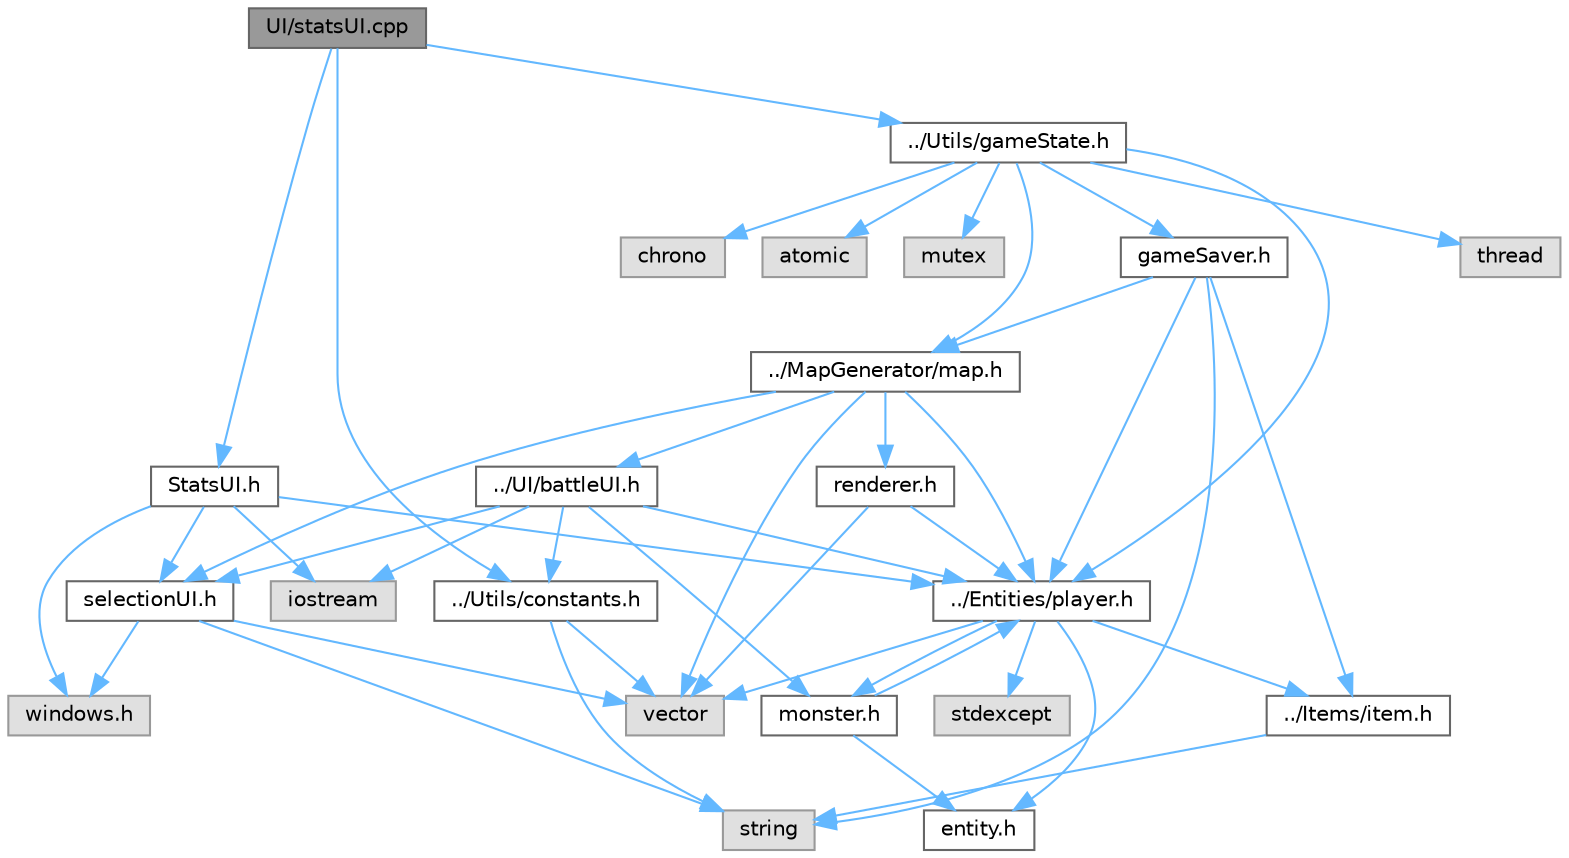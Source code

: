 digraph "UI/statsUI.cpp"
{
 // LATEX_PDF_SIZE
  bgcolor="transparent";
  edge [fontname=Helvetica,fontsize=10,labelfontname=Helvetica,labelfontsize=10];
  node [fontname=Helvetica,fontsize=10,shape=box,height=0.2,width=0.4];
  Node1 [id="Node000001",label="UI/statsUI.cpp",height=0.2,width=0.4,color="gray40", fillcolor="grey60", style="filled", fontcolor="black",tooltip=" "];
  Node1 -> Node2 [id="edge44_Node000001_Node000002",color="steelblue1",style="solid",tooltip=" "];
  Node2 [id="Node000002",label="StatsUI.h",height=0.2,width=0.4,color="grey40", fillcolor="white", style="filled",URL="$stats_u_i_8h.html",tooltip=" "];
  Node2 -> Node3 [id="edge45_Node000002_Node000003",color="steelblue1",style="solid",tooltip=" "];
  Node3 [id="Node000003",label="selectionUI.h",height=0.2,width=0.4,color="grey40", fillcolor="white", style="filled",URL="$selection_u_i_8h.html",tooltip=" "];
  Node3 -> Node4 [id="edge46_Node000003_Node000004",color="steelblue1",style="solid",tooltip=" "];
  Node4 [id="Node000004",label="windows.h",height=0.2,width=0.4,color="grey60", fillcolor="#E0E0E0", style="filled",tooltip=" "];
  Node3 -> Node5 [id="edge47_Node000003_Node000005",color="steelblue1",style="solid",tooltip=" "];
  Node5 [id="Node000005",label="vector",height=0.2,width=0.4,color="grey60", fillcolor="#E0E0E0", style="filled",tooltip=" "];
  Node3 -> Node6 [id="edge48_Node000003_Node000006",color="steelblue1",style="solid",tooltip=" "];
  Node6 [id="Node000006",label="string",height=0.2,width=0.4,color="grey60", fillcolor="#E0E0E0", style="filled",tooltip=" "];
  Node2 -> Node7 [id="edge49_Node000002_Node000007",color="steelblue1",style="solid",tooltip=" "];
  Node7 [id="Node000007",label="../Entities/player.h",height=0.2,width=0.4,color="grey40", fillcolor="white", style="filled",URL="$player_8h.html",tooltip=" "];
  Node7 -> Node8 [id="edge50_Node000007_Node000008",color="steelblue1",style="solid",tooltip=" "];
  Node8 [id="Node000008",label="entity.h",height=0.2,width=0.4,color="grey40", fillcolor="white", style="filled",URL="$entity_8h.html",tooltip=" "];
  Node7 -> Node9 [id="edge51_Node000007_Node000009",color="steelblue1",style="solid",tooltip=" "];
  Node9 [id="Node000009",label="monster.h",height=0.2,width=0.4,color="grey40", fillcolor="white", style="filled",URL="$monster_8h.html",tooltip=" "];
  Node9 -> Node8 [id="edge52_Node000009_Node000008",color="steelblue1",style="solid",tooltip=" "];
  Node9 -> Node7 [id="edge53_Node000009_Node000007",color="steelblue1",style="solid",tooltip=" "];
  Node7 -> Node10 [id="edge54_Node000007_Node000010",color="steelblue1",style="solid",tooltip=" "];
  Node10 [id="Node000010",label="../Items/item.h",height=0.2,width=0.4,color="grey40", fillcolor="white", style="filled",URL="$item_8h.html",tooltip=" "];
  Node10 -> Node6 [id="edge55_Node000010_Node000006",color="steelblue1",style="solid",tooltip=" "];
  Node7 -> Node5 [id="edge56_Node000007_Node000005",color="steelblue1",style="solid",tooltip=" "];
  Node7 -> Node11 [id="edge57_Node000007_Node000011",color="steelblue1",style="solid",tooltip=" "];
  Node11 [id="Node000011",label="stdexcept",height=0.2,width=0.4,color="grey60", fillcolor="#E0E0E0", style="filled",tooltip=" "];
  Node2 -> Node4 [id="edge58_Node000002_Node000004",color="steelblue1",style="solid",tooltip=" "];
  Node2 -> Node12 [id="edge59_Node000002_Node000012",color="steelblue1",style="solid",tooltip=" "];
  Node12 [id="Node000012",label="iostream",height=0.2,width=0.4,color="grey60", fillcolor="#E0E0E0", style="filled",tooltip=" "];
  Node1 -> Node13 [id="edge60_Node000001_Node000013",color="steelblue1",style="solid",tooltip=" "];
  Node13 [id="Node000013",label="../Utils/constants.h",height=0.2,width=0.4,color="grey40", fillcolor="white", style="filled",URL="$constants_8h.html",tooltip=" "];
  Node13 -> Node6 [id="edge61_Node000013_Node000006",color="steelblue1",style="solid",tooltip=" "];
  Node13 -> Node5 [id="edge62_Node000013_Node000005",color="steelblue1",style="solid",tooltip=" "];
  Node1 -> Node14 [id="edge63_Node000001_Node000014",color="steelblue1",style="solid",tooltip=" "];
  Node14 [id="Node000014",label="../Utils/gameState.h",height=0.2,width=0.4,color="grey40", fillcolor="white", style="filled",URL="$game_state_8h.html",tooltip=" "];
  Node14 -> Node15 [id="edge64_Node000014_Node000015",color="steelblue1",style="solid",tooltip=" "];
  Node15 [id="Node000015",label="thread",height=0.2,width=0.4,color="grey60", fillcolor="#E0E0E0", style="filled",tooltip=" "];
  Node14 -> Node16 [id="edge65_Node000014_Node000016",color="steelblue1",style="solid",tooltip=" "];
  Node16 [id="Node000016",label="chrono",height=0.2,width=0.4,color="grey60", fillcolor="#E0E0E0", style="filled",tooltip=" "];
  Node14 -> Node17 [id="edge66_Node000014_Node000017",color="steelblue1",style="solid",tooltip=" "];
  Node17 [id="Node000017",label="atomic",height=0.2,width=0.4,color="grey60", fillcolor="#E0E0E0", style="filled",tooltip=" "];
  Node14 -> Node18 [id="edge67_Node000014_Node000018",color="steelblue1",style="solid",tooltip=" "];
  Node18 [id="Node000018",label="mutex",height=0.2,width=0.4,color="grey60", fillcolor="#E0E0E0", style="filled",tooltip=" "];
  Node14 -> Node19 [id="edge68_Node000014_Node000019",color="steelblue1",style="solid",tooltip=" "];
  Node19 [id="Node000019",label="../MapGenerator/map.h",height=0.2,width=0.4,color="grey40", fillcolor="white", style="filled",URL="$map_8h.html",tooltip=" "];
  Node19 -> Node5 [id="edge69_Node000019_Node000005",color="steelblue1",style="solid",tooltip=" "];
  Node19 -> Node7 [id="edge70_Node000019_Node000007",color="steelblue1",style="solid",tooltip=" "];
  Node19 -> Node20 [id="edge71_Node000019_Node000020",color="steelblue1",style="solid",tooltip=" "];
  Node20 [id="Node000020",label="renderer.h",height=0.2,width=0.4,color="grey40", fillcolor="white", style="filled",URL="$renderer_8h.html",tooltip=" "];
  Node20 -> Node7 [id="edge72_Node000020_Node000007",color="steelblue1",style="solid",tooltip=" "];
  Node20 -> Node5 [id="edge73_Node000020_Node000005",color="steelblue1",style="solid",tooltip=" "];
  Node19 -> Node3 [id="edge74_Node000019_Node000003",color="steelblue1",style="solid",tooltip=" "];
  Node19 -> Node21 [id="edge75_Node000019_Node000021",color="steelblue1",style="solid",tooltip=" "];
  Node21 [id="Node000021",label="../UI/battleUI.h",height=0.2,width=0.4,color="grey40", fillcolor="white", style="filled",URL="$battle_u_i_8h.html",tooltip=" "];
  Node21 -> Node12 [id="edge76_Node000021_Node000012",color="steelblue1",style="solid",tooltip=" "];
  Node21 -> Node3 [id="edge77_Node000021_Node000003",color="steelblue1",style="solid",tooltip=" "];
  Node21 -> Node7 [id="edge78_Node000021_Node000007",color="steelblue1",style="solid",tooltip=" "];
  Node21 -> Node9 [id="edge79_Node000021_Node000009",color="steelblue1",style="solid",tooltip=" "];
  Node21 -> Node13 [id="edge80_Node000021_Node000013",color="steelblue1",style="solid",tooltip=" "];
  Node14 -> Node7 [id="edge81_Node000014_Node000007",color="steelblue1",style="solid",tooltip=" "];
  Node14 -> Node22 [id="edge82_Node000014_Node000022",color="steelblue1",style="solid",tooltip=" "];
  Node22 [id="Node000022",label="gameSaver.h",height=0.2,width=0.4,color="grey40", fillcolor="white", style="filled",URL="$game_saver_8h.html",tooltip=" "];
  Node22 -> Node6 [id="edge83_Node000022_Node000006",color="steelblue1",style="solid",tooltip=" "];
  Node22 -> Node7 [id="edge84_Node000022_Node000007",color="steelblue1",style="solid",tooltip=" "];
  Node22 -> Node19 [id="edge85_Node000022_Node000019",color="steelblue1",style="solid",tooltip=" "];
  Node22 -> Node10 [id="edge86_Node000022_Node000010",color="steelblue1",style="solid",tooltip=" "];
}
